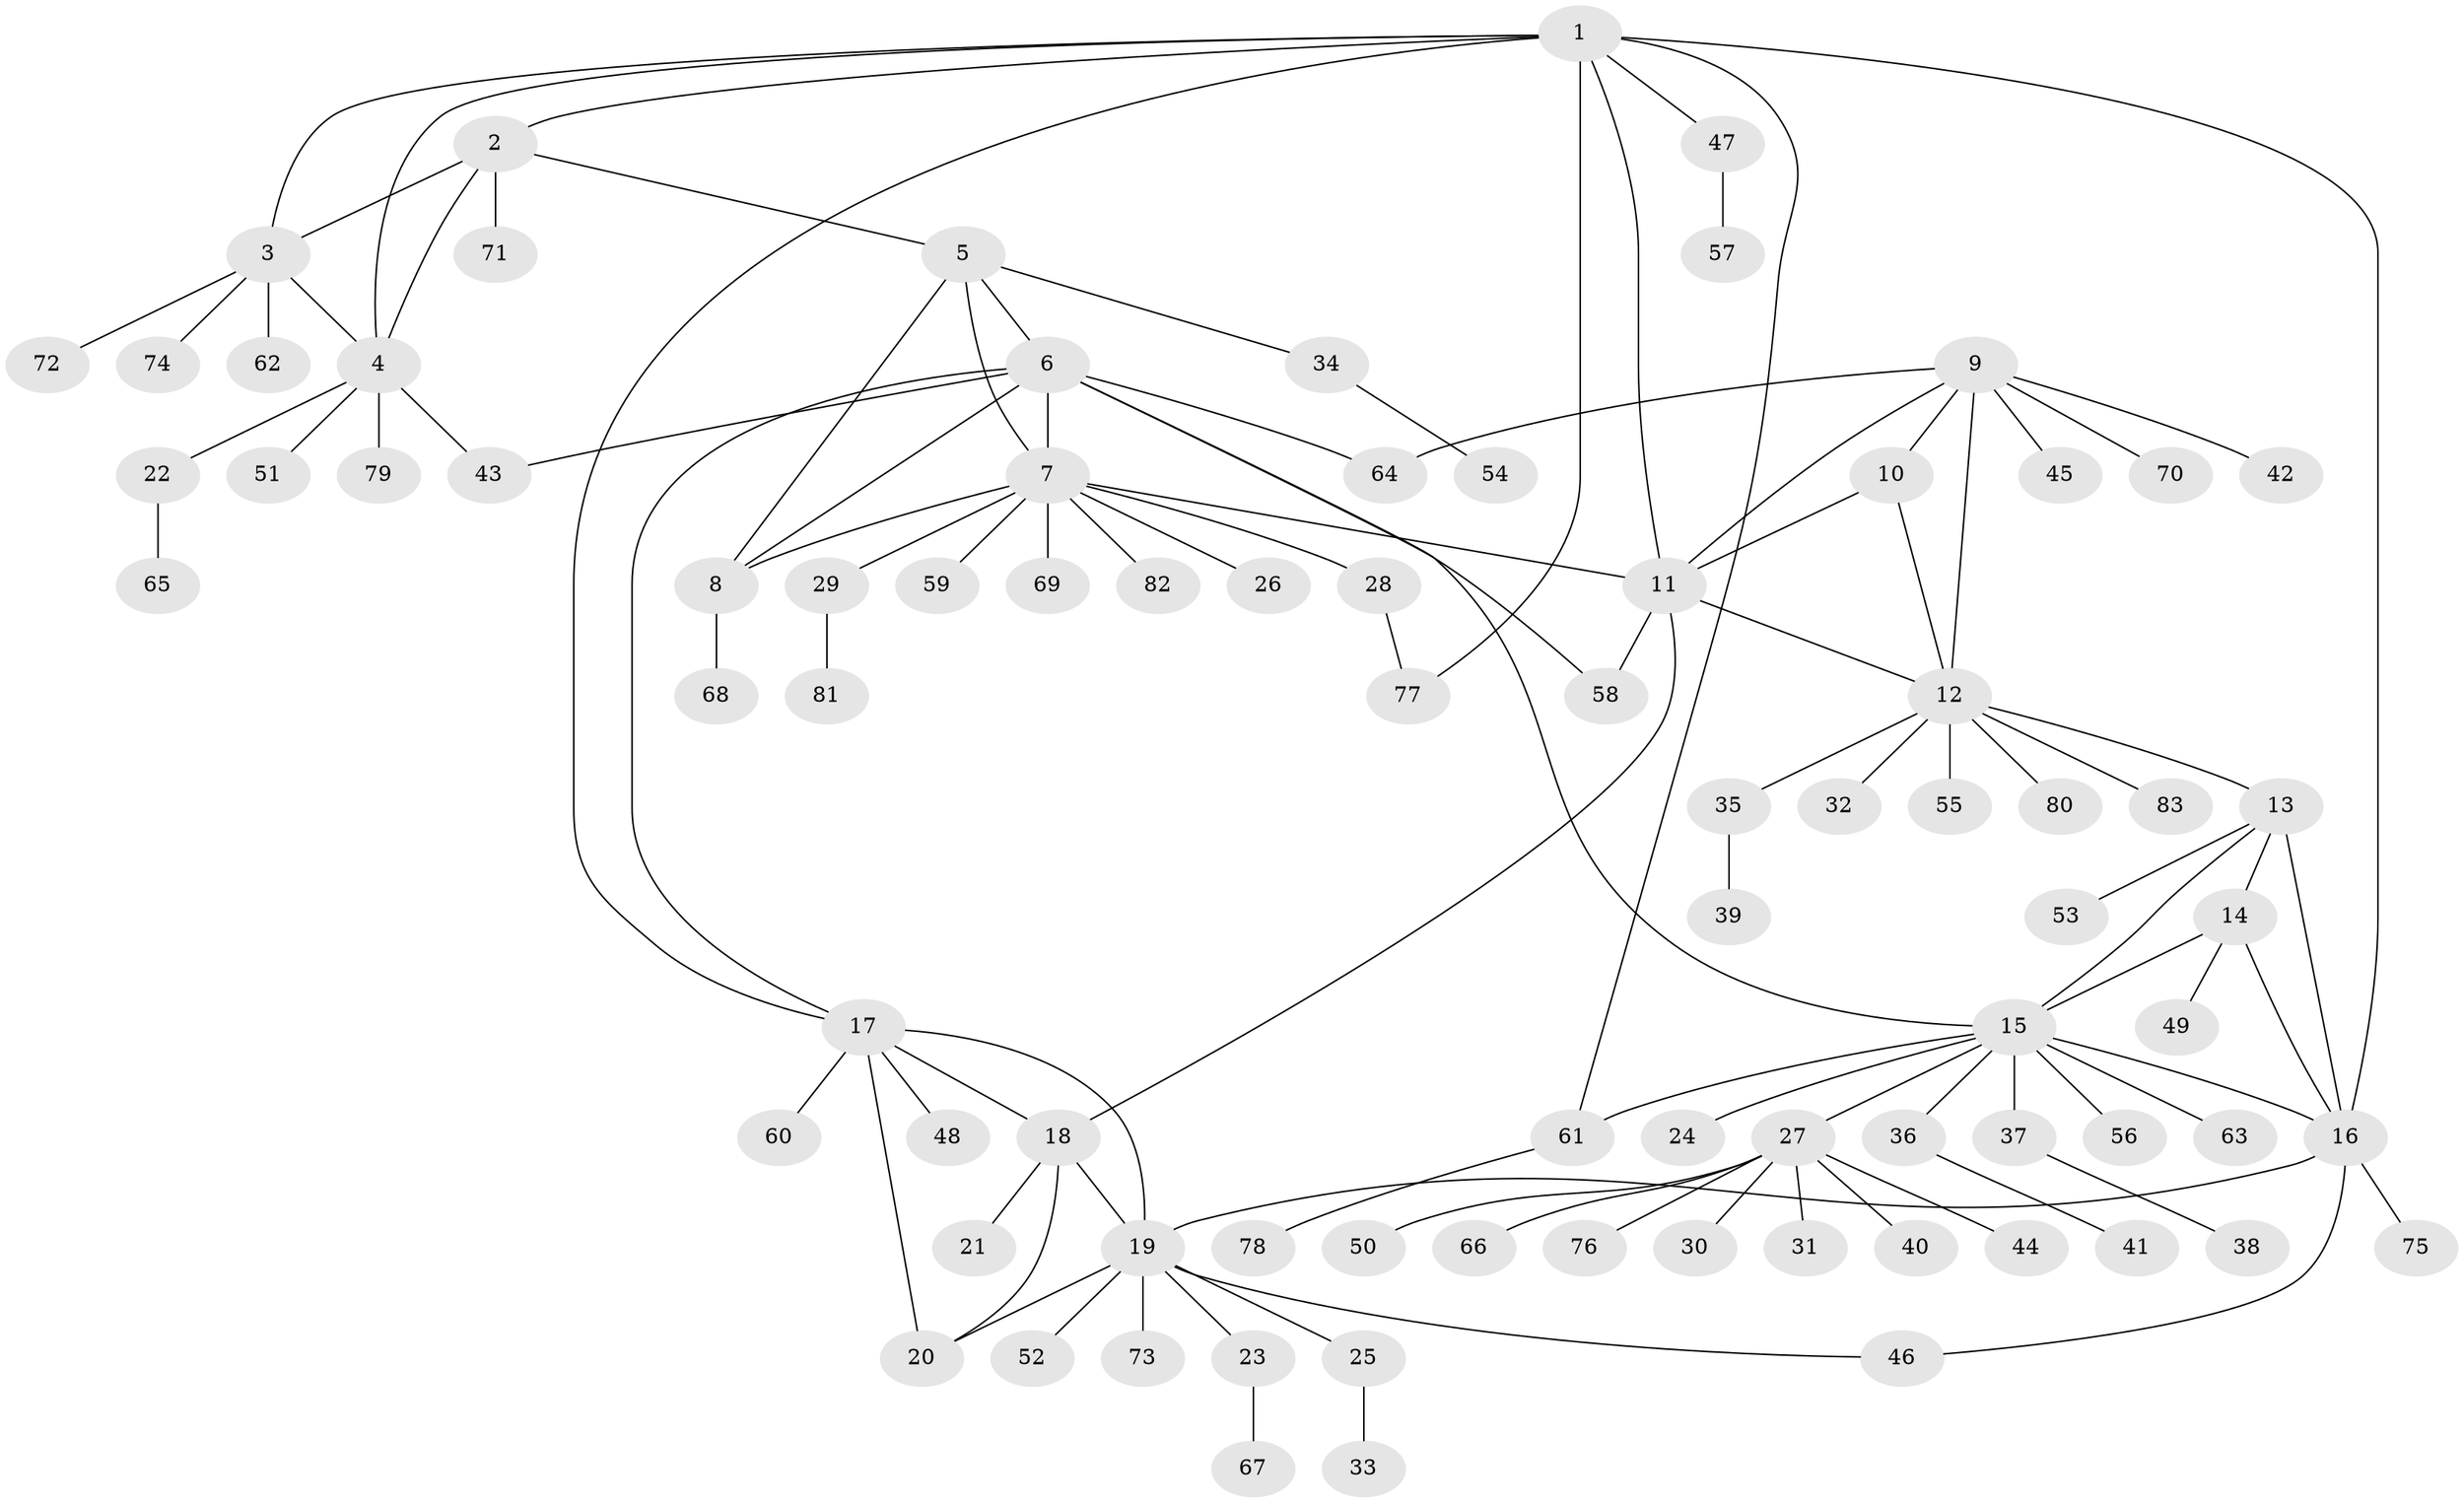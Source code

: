 // coarse degree distribution, {12: 0.01639344262295082, 3: 0.04918032786885246, 4: 0.03278688524590164, 9: 0.04918032786885246, 2: 0.11475409836065574, 7: 0.04918032786885246, 8: 0.01639344262295082, 5: 0.03278688524590164, 10: 0.01639344262295082, 6: 0.01639344262295082, 1: 0.6065573770491803}
// Generated by graph-tools (version 1.1) at 2025/52/02/27/25 19:52:21]
// undirected, 83 vertices, 109 edges
graph export_dot {
graph [start="1"]
  node [color=gray90,style=filled];
  1;
  2;
  3;
  4;
  5;
  6;
  7;
  8;
  9;
  10;
  11;
  12;
  13;
  14;
  15;
  16;
  17;
  18;
  19;
  20;
  21;
  22;
  23;
  24;
  25;
  26;
  27;
  28;
  29;
  30;
  31;
  32;
  33;
  34;
  35;
  36;
  37;
  38;
  39;
  40;
  41;
  42;
  43;
  44;
  45;
  46;
  47;
  48;
  49;
  50;
  51;
  52;
  53;
  54;
  55;
  56;
  57;
  58;
  59;
  60;
  61;
  62;
  63;
  64;
  65;
  66;
  67;
  68;
  69;
  70;
  71;
  72;
  73;
  74;
  75;
  76;
  77;
  78;
  79;
  80;
  81;
  82;
  83;
  1 -- 2;
  1 -- 3;
  1 -- 4;
  1 -- 11;
  1 -- 16;
  1 -- 17;
  1 -- 47;
  1 -- 61;
  1 -- 77;
  2 -- 3;
  2 -- 4;
  2 -- 5;
  2 -- 71;
  3 -- 4;
  3 -- 62;
  3 -- 72;
  3 -- 74;
  4 -- 22;
  4 -- 43;
  4 -- 51;
  4 -- 79;
  5 -- 6;
  5 -- 7;
  5 -- 8;
  5 -- 34;
  6 -- 7;
  6 -- 8;
  6 -- 15;
  6 -- 17;
  6 -- 43;
  6 -- 58;
  6 -- 64;
  7 -- 8;
  7 -- 11;
  7 -- 26;
  7 -- 28;
  7 -- 29;
  7 -- 59;
  7 -- 69;
  7 -- 82;
  8 -- 68;
  9 -- 10;
  9 -- 11;
  9 -- 12;
  9 -- 42;
  9 -- 45;
  9 -- 64;
  9 -- 70;
  10 -- 11;
  10 -- 12;
  11 -- 12;
  11 -- 18;
  11 -- 58;
  12 -- 13;
  12 -- 32;
  12 -- 35;
  12 -- 55;
  12 -- 80;
  12 -- 83;
  13 -- 14;
  13 -- 15;
  13 -- 16;
  13 -- 53;
  14 -- 15;
  14 -- 16;
  14 -- 49;
  15 -- 16;
  15 -- 24;
  15 -- 27;
  15 -- 36;
  15 -- 37;
  15 -- 56;
  15 -- 61;
  15 -- 63;
  16 -- 19;
  16 -- 46;
  16 -- 75;
  17 -- 18;
  17 -- 19;
  17 -- 20;
  17 -- 48;
  17 -- 60;
  18 -- 19;
  18 -- 20;
  18 -- 21;
  19 -- 20;
  19 -- 23;
  19 -- 25;
  19 -- 46;
  19 -- 52;
  19 -- 73;
  22 -- 65;
  23 -- 67;
  25 -- 33;
  27 -- 30;
  27 -- 31;
  27 -- 40;
  27 -- 44;
  27 -- 50;
  27 -- 66;
  27 -- 76;
  28 -- 77;
  29 -- 81;
  34 -- 54;
  35 -- 39;
  36 -- 41;
  37 -- 38;
  47 -- 57;
  61 -- 78;
}
